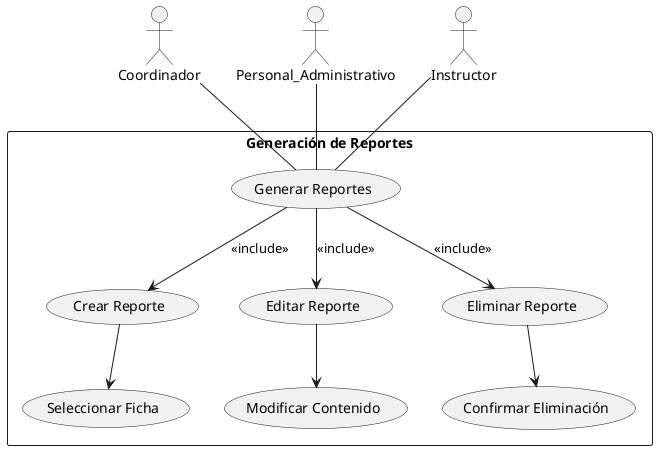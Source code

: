 @startuml

actor Coordinador as Coordinador
actor Personal_Administrativo as Personal_Administrativo
actor Instructor as Instructor


rectangle "Generación de Reportes" {
    Coordinador -- (Generar Reportes)
    Instructor -- (Generar Reportes)
    Personal_Administrativo -- (Generar Reportes)
    (Generar Reportes) --> (Crear Reporte) : <<include>>
    (Generar Reportes) --> (Editar Reporte) : <<include>>
    (Generar Reportes) --> (Eliminar Reporte) : <<include>>

    (Crear Reporte) --> (Seleccionar Ficha)
    (Editar Reporte) --> (Modificar Contenido)
    (Eliminar Reporte) --> (Confirmar Eliminación)
}

@enduml